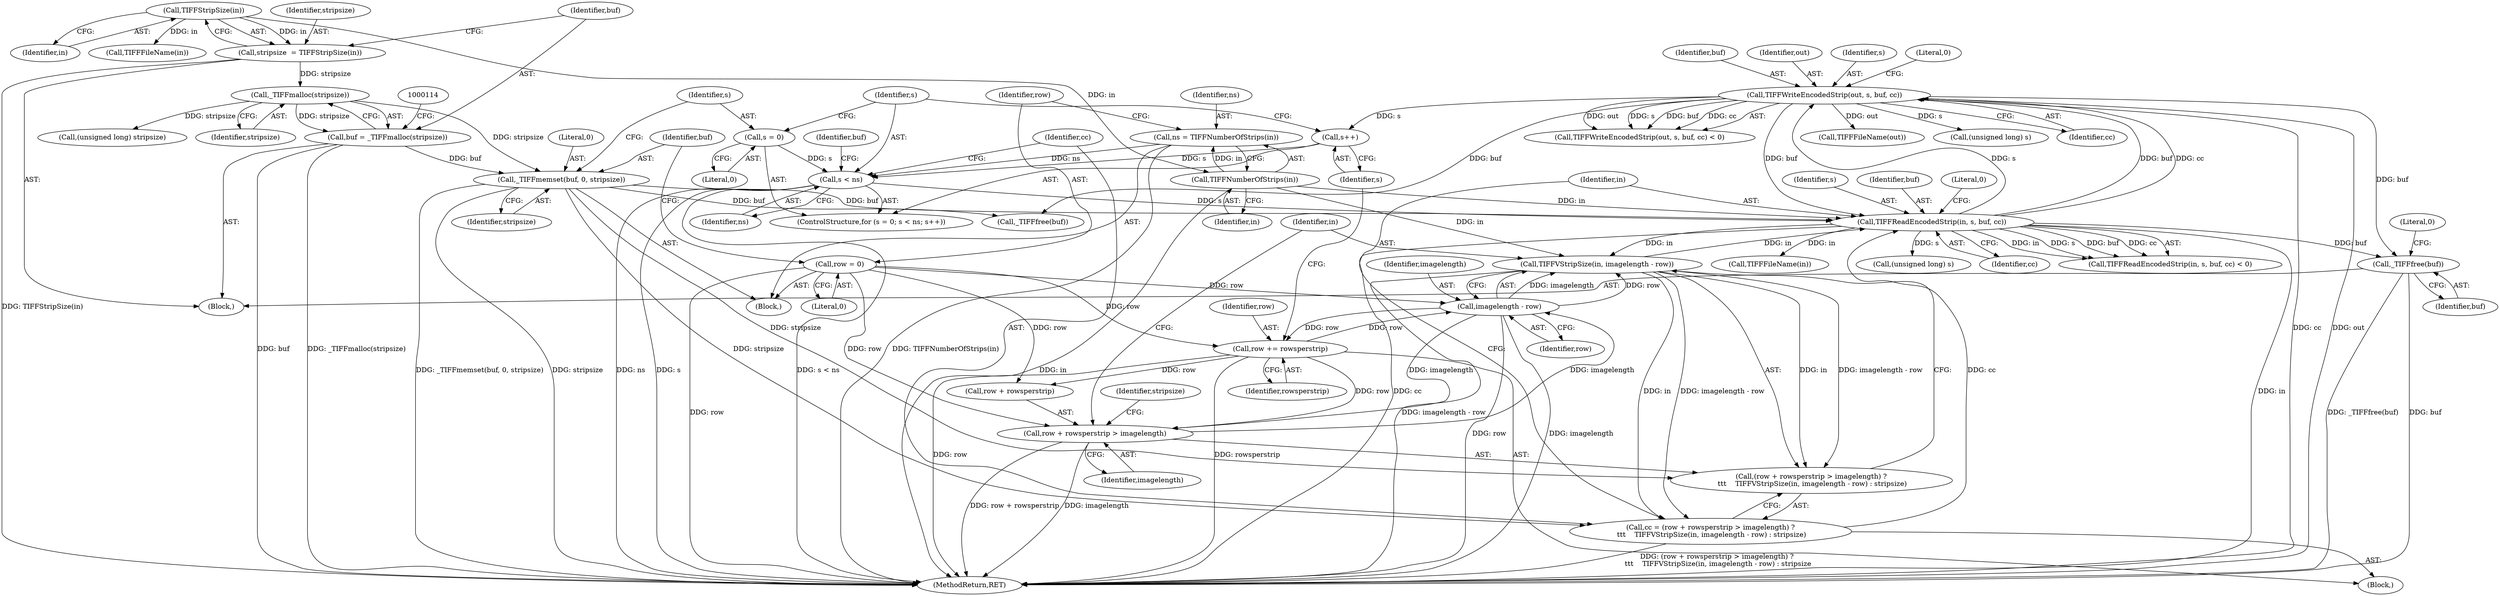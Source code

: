 digraph "1_libtiff_5397a417e61258c69209904e652a1f409ec3b9df@API" {
"1000217" [label="(Call,_TIFFfree(buf))"];
"1000183" [label="(Call,TIFFWriteEncodedStrip(out, s, buf, cc))"];
"1000164" [label="(Call,TIFFReadEncodedStrip(in, s, buf, cc))"];
"1000126" [label="(Call,TIFFNumberOfStrips(in))"];
"1000106" [label="(Call,TIFFStripSize(in))"];
"1000155" [label="(Call,TIFFVStripSize(in, imagelength - row))"];
"1000157" [label="(Call,imagelength - row)"];
"1000150" [label="(Call,row + rowsperstrip > imagelength)"];
"1000129" [label="(Call,row = 0)"];
"1000198" [label="(Call,row += rowsperstrip)"];
"1000140" [label="(Call,s < ns)"];
"1000143" [label="(Call,s++)"];
"1000137" [label="(Call,s = 0)"];
"1000124" [label="(Call,ns = TIFFNumberOfStrips(in))"];
"1000132" [label="(Call,_TIFFmemset(buf, 0, stripsize))"];
"1000109" [label="(Call,buf = _TIFFmalloc(stripsize))"];
"1000111" [label="(Call,_TIFFmalloc(stripsize))"];
"1000104" [label="(Call,stripsize  = TIFFStripSize(in))"];
"1000147" [label="(Call,cc = (row + rowsperstrip > imagelength) ?\n \t\t\t    TIFFVStripSize(in, imagelength - row) : stripsize)"];
"1000182" [label="(Call,TIFFWriteEncodedStrip(out, s, buf, cc) < 0)"];
"1000166" [label="(Identifier,s)"];
"1000139" [label="(Literal,0)"];
"1000188" [label="(Literal,0)"];
"1000126" [label="(Call,TIFFNumberOfStrips(in))"];
"1000198" [label="(Call,row += rowsperstrip)"];
"1000220" [label="(Literal,0)"];
"1000221" [label="(MethodReturn,RET)"];
"1000151" [label="(Call,row + rowsperstrip)"];
"1000191" [label="(Call,TIFFFileName(out))"];
"1000186" [label="(Identifier,buf)"];
"1000177" [label="(Call,(unsigned long) s)"];
"1000143" [label="(Call,s++)"];
"1000194" [label="(Call,(unsigned long) s)"];
"1000167" [label="(Identifier,buf)"];
"1000130" [label="(Identifier,row)"];
"1000137" [label="(Call,s = 0)"];
"1000155" [label="(Call,TIFFVStripSize(in, imagelength - row))"];
"1000157" [label="(Call,imagelength - row)"];
"1000104" [label="(Call,stripsize  = TIFFStripSize(in))"];
"1000111" [label="(Call,_TIFFmalloc(stripsize))"];
"1000141" [label="(Identifier,s)"];
"1000109" [label="(Call,buf = _TIFFmalloc(stripsize))"];
"1000140" [label="(Call,s < ns)"];
"1000165" [label="(Identifier,in)"];
"1000110" [label="(Identifier,buf)"];
"1000184" [label="(Identifier,out)"];
"1000156" [label="(Identifier,in)"];
"1000164" [label="(Call,TIFFReadEncodedStrip(in, s, buf, cc))"];
"1000142" [label="(Identifier,ns)"];
"1000136" [label="(ControlStructure,for (s = 0; s < ns; s++))"];
"1000148" [label="(Identifier,cc)"];
"1000147" [label="(Call,cc = (row + rowsperstrip > imagelength) ?\n \t\t\t    TIFFVStripSize(in, imagelength - row) : stripsize)"];
"1000169" [label="(Literal,0)"];
"1000160" [label="(Identifier,stripsize)"];
"1000138" [label="(Identifier,s)"];
"1000200" [label="(Identifier,rowsperstrip)"];
"1000135" [label="(Identifier,stripsize)"];
"1000211" [label="(Call,(unsigned long) stripsize)"];
"1000183" [label="(Call,TIFFWriteEncodedStrip(out, s, buf, cc))"];
"1000124" [label="(Call,ns = TIFFNumberOfStrips(in))"];
"1000217" [label="(Call,_TIFFfree(buf))"];
"1000129" [label="(Call,row = 0)"];
"1000133" [label="(Identifier,buf)"];
"1000131" [label="(Literal,0)"];
"1000107" [label="(Identifier,in)"];
"1000159" [label="(Identifier,row)"];
"1000187" [label="(Identifier,cc)"];
"1000127" [label="(Identifier,in)"];
"1000125" [label="(Identifier,ns)"];
"1000112" [label="(Identifier,stripsize)"];
"1000168" [label="(Identifier,cc)"];
"1000163" [label="(Call,TIFFReadEncodedStrip(in, s, buf, cc) < 0)"];
"1000106" [label="(Call,TIFFStripSize(in))"];
"1000102" [label="(Block,)"];
"1000202" [label="(Identifier,buf)"];
"1000149" [label="(Call,(row + rowsperstrip > imagelength) ?\n \t\t\t    TIFFVStripSize(in, imagelength - row) : stripsize)"];
"1000201" [label="(Call,_TIFFfree(buf))"];
"1000154" [label="(Identifier,imagelength)"];
"1000134" [label="(Literal,0)"];
"1000132" [label="(Call,_TIFFmemset(buf, 0, stripsize))"];
"1000174" [label="(Call,TIFFFileName(in))"];
"1000218" [label="(Identifier,buf)"];
"1000145" [label="(Block,)"];
"1000150" [label="(Call,row + rowsperstrip > imagelength)"];
"1000105" [label="(Identifier,stripsize)"];
"1000158" [label="(Identifier,imagelength)"];
"1000185" [label="(Identifier,s)"];
"1000208" [label="(Call,TIFFFileName(in))"];
"1000199" [label="(Identifier,row)"];
"1000121" [label="(Block,)"];
"1000144" [label="(Identifier,s)"];
"1000217" -> "1000102"  [label="AST: "];
"1000217" -> "1000218"  [label="CFG: "];
"1000218" -> "1000217"  [label="AST: "];
"1000220" -> "1000217"  [label="CFG: "];
"1000217" -> "1000221"  [label="DDG: _TIFFfree(buf)"];
"1000217" -> "1000221"  [label="DDG: buf"];
"1000183" -> "1000217"  [label="DDG: buf"];
"1000164" -> "1000217"  [label="DDG: buf"];
"1000183" -> "1000182"  [label="AST: "];
"1000183" -> "1000187"  [label="CFG: "];
"1000184" -> "1000183"  [label="AST: "];
"1000185" -> "1000183"  [label="AST: "];
"1000186" -> "1000183"  [label="AST: "];
"1000187" -> "1000183"  [label="AST: "];
"1000188" -> "1000183"  [label="CFG: "];
"1000183" -> "1000221"  [label="DDG: cc"];
"1000183" -> "1000221"  [label="DDG: out"];
"1000183" -> "1000143"  [label="DDG: s"];
"1000183" -> "1000164"  [label="DDG: buf"];
"1000183" -> "1000182"  [label="DDG: out"];
"1000183" -> "1000182"  [label="DDG: s"];
"1000183" -> "1000182"  [label="DDG: buf"];
"1000183" -> "1000182"  [label="DDG: cc"];
"1000164" -> "1000183"  [label="DDG: s"];
"1000164" -> "1000183"  [label="DDG: buf"];
"1000164" -> "1000183"  [label="DDG: cc"];
"1000183" -> "1000191"  [label="DDG: out"];
"1000183" -> "1000194"  [label="DDG: s"];
"1000183" -> "1000201"  [label="DDG: buf"];
"1000164" -> "1000163"  [label="AST: "];
"1000164" -> "1000168"  [label="CFG: "];
"1000165" -> "1000164"  [label="AST: "];
"1000166" -> "1000164"  [label="AST: "];
"1000167" -> "1000164"  [label="AST: "];
"1000168" -> "1000164"  [label="AST: "];
"1000169" -> "1000164"  [label="CFG: "];
"1000164" -> "1000221"  [label="DDG: cc"];
"1000164" -> "1000221"  [label="DDG: in"];
"1000164" -> "1000155"  [label="DDG: in"];
"1000164" -> "1000163"  [label="DDG: in"];
"1000164" -> "1000163"  [label="DDG: s"];
"1000164" -> "1000163"  [label="DDG: buf"];
"1000164" -> "1000163"  [label="DDG: cc"];
"1000126" -> "1000164"  [label="DDG: in"];
"1000155" -> "1000164"  [label="DDG: in"];
"1000140" -> "1000164"  [label="DDG: s"];
"1000132" -> "1000164"  [label="DDG: buf"];
"1000147" -> "1000164"  [label="DDG: cc"];
"1000164" -> "1000174"  [label="DDG: in"];
"1000164" -> "1000177"  [label="DDG: s"];
"1000126" -> "1000124"  [label="AST: "];
"1000126" -> "1000127"  [label="CFG: "];
"1000127" -> "1000126"  [label="AST: "];
"1000124" -> "1000126"  [label="CFG: "];
"1000126" -> "1000221"  [label="DDG: in"];
"1000126" -> "1000124"  [label="DDG: in"];
"1000106" -> "1000126"  [label="DDG: in"];
"1000126" -> "1000155"  [label="DDG: in"];
"1000106" -> "1000104"  [label="AST: "];
"1000106" -> "1000107"  [label="CFG: "];
"1000107" -> "1000106"  [label="AST: "];
"1000104" -> "1000106"  [label="CFG: "];
"1000106" -> "1000104"  [label="DDG: in"];
"1000106" -> "1000208"  [label="DDG: in"];
"1000155" -> "1000149"  [label="AST: "];
"1000155" -> "1000157"  [label="CFG: "];
"1000156" -> "1000155"  [label="AST: "];
"1000157" -> "1000155"  [label="AST: "];
"1000149" -> "1000155"  [label="CFG: "];
"1000155" -> "1000221"  [label="DDG: imagelength - row"];
"1000155" -> "1000147"  [label="DDG: in"];
"1000155" -> "1000147"  [label="DDG: imagelength - row"];
"1000155" -> "1000149"  [label="DDG: in"];
"1000155" -> "1000149"  [label="DDG: imagelength - row"];
"1000157" -> "1000155"  [label="DDG: imagelength"];
"1000157" -> "1000155"  [label="DDG: row"];
"1000157" -> "1000159"  [label="CFG: "];
"1000158" -> "1000157"  [label="AST: "];
"1000159" -> "1000157"  [label="AST: "];
"1000157" -> "1000221"  [label="DDG: row"];
"1000157" -> "1000221"  [label="DDG: imagelength"];
"1000157" -> "1000150"  [label="DDG: imagelength"];
"1000150" -> "1000157"  [label="DDG: imagelength"];
"1000129" -> "1000157"  [label="DDG: row"];
"1000198" -> "1000157"  [label="DDG: row"];
"1000157" -> "1000198"  [label="DDG: row"];
"1000150" -> "1000149"  [label="AST: "];
"1000150" -> "1000154"  [label="CFG: "];
"1000151" -> "1000150"  [label="AST: "];
"1000154" -> "1000150"  [label="AST: "];
"1000156" -> "1000150"  [label="CFG: "];
"1000160" -> "1000150"  [label="CFG: "];
"1000150" -> "1000221"  [label="DDG: row + rowsperstrip"];
"1000150" -> "1000221"  [label="DDG: imagelength"];
"1000129" -> "1000150"  [label="DDG: row"];
"1000198" -> "1000150"  [label="DDG: row"];
"1000129" -> "1000121"  [label="AST: "];
"1000129" -> "1000131"  [label="CFG: "];
"1000130" -> "1000129"  [label="AST: "];
"1000131" -> "1000129"  [label="AST: "];
"1000133" -> "1000129"  [label="CFG: "];
"1000129" -> "1000221"  [label="DDG: row"];
"1000129" -> "1000151"  [label="DDG: row"];
"1000129" -> "1000198"  [label="DDG: row"];
"1000198" -> "1000145"  [label="AST: "];
"1000198" -> "1000200"  [label="CFG: "];
"1000199" -> "1000198"  [label="AST: "];
"1000200" -> "1000198"  [label="AST: "];
"1000144" -> "1000198"  [label="CFG: "];
"1000198" -> "1000221"  [label="DDG: row"];
"1000198" -> "1000221"  [label="DDG: rowsperstrip"];
"1000198" -> "1000151"  [label="DDG: row"];
"1000140" -> "1000136"  [label="AST: "];
"1000140" -> "1000142"  [label="CFG: "];
"1000141" -> "1000140"  [label="AST: "];
"1000142" -> "1000140"  [label="AST: "];
"1000148" -> "1000140"  [label="CFG: "];
"1000202" -> "1000140"  [label="CFG: "];
"1000140" -> "1000221"  [label="DDG: ns"];
"1000140" -> "1000221"  [label="DDG: s"];
"1000140" -> "1000221"  [label="DDG: s < ns"];
"1000143" -> "1000140"  [label="DDG: s"];
"1000137" -> "1000140"  [label="DDG: s"];
"1000124" -> "1000140"  [label="DDG: ns"];
"1000143" -> "1000136"  [label="AST: "];
"1000143" -> "1000144"  [label="CFG: "];
"1000144" -> "1000143"  [label="AST: "];
"1000141" -> "1000143"  [label="CFG: "];
"1000137" -> "1000136"  [label="AST: "];
"1000137" -> "1000139"  [label="CFG: "];
"1000138" -> "1000137"  [label="AST: "];
"1000139" -> "1000137"  [label="AST: "];
"1000141" -> "1000137"  [label="CFG: "];
"1000124" -> "1000121"  [label="AST: "];
"1000125" -> "1000124"  [label="AST: "];
"1000130" -> "1000124"  [label="CFG: "];
"1000124" -> "1000221"  [label="DDG: TIFFNumberOfStrips(in)"];
"1000132" -> "1000121"  [label="AST: "];
"1000132" -> "1000135"  [label="CFG: "];
"1000133" -> "1000132"  [label="AST: "];
"1000134" -> "1000132"  [label="AST: "];
"1000135" -> "1000132"  [label="AST: "];
"1000138" -> "1000132"  [label="CFG: "];
"1000132" -> "1000221"  [label="DDG: _TIFFmemset(buf, 0, stripsize)"];
"1000132" -> "1000221"  [label="DDG: stripsize"];
"1000109" -> "1000132"  [label="DDG: buf"];
"1000111" -> "1000132"  [label="DDG: stripsize"];
"1000132" -> "1000147"  [label="DDG: stripsize"];
"1000132" -> "1000149"  [label="DDG: stripsize"];
"1000132" -> "1000201"  [label="DDG: buf"];
"1000109" -> "1000102"  [label="AST: "];
"1000109" -> "1000111"  [label="CFG: "];
"1000110" -> "1000109"  [label="AST: "];
"1000111" -> "1000109"  [label="AST: "];
"1000114" -> "1000109"  [label="CFG: "];
"1000109" -> "1000221"  [label="DDG: buf"];
"1000109" -> "1000221"  [label="DDG: _TIFFmalloc(stripsize)"];
"1000111" -> "1000109"  [label="DDG: stripsize"];
"1000111" -> "1000112"  [label="CFG: "];
"1000112" -> "1000111"  [label="AST: "];
"1000104" -> "1000111"  [label="DDG: stripsize"];
"1000111" -> "1000211"  [label="DDG: stripsize"];
"1000104" -> "1000102"  [label="AST: "];
"1000105" -> "1000104"  [label="AST: "];
"1000110" -> "1000104"  [label="CFG: "];
"1000104" -> "1000221"  [label="DDG: TIFFStripSize(in)"];
"1000147" -> "1000145"  [label="AST: "];
"1000147" -> "1000149"  [label="CFG: "];
"1000148" -> "1000147"  [label="AST: "];
"1000149" -> "1000147"  [label="AST: "];
"1000165" -> "1000147"  [label="CFG: "];
"1000147" -> "1000221"  [label="DDG: (row + rowsperstrip > imagelength) ?\n \t\t\t    TIFFVStripSize(in, imagelength - row) : stripsize"];
}
